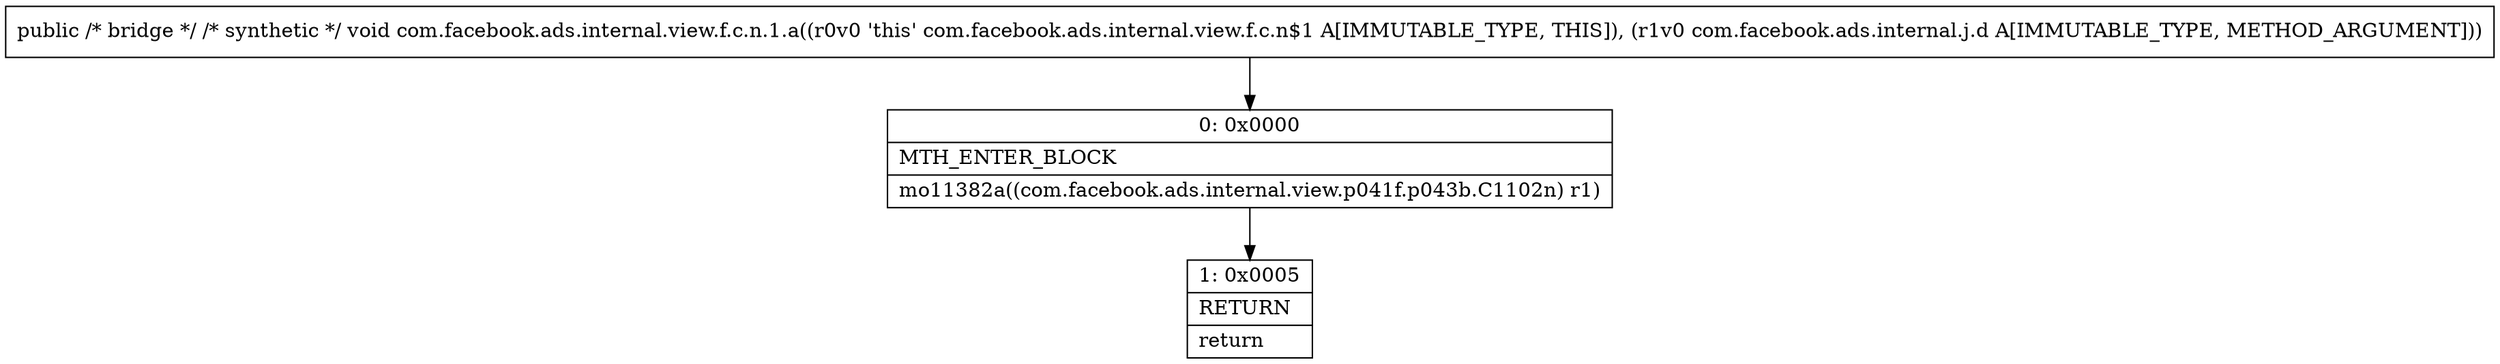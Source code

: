 digraph "CFG forcom.facebook.ads.internal.view.f.c.n.1.a(Lcom\/facebook\/ads\/internal\/j\/d;)V" {
Node_0 [shape=record,label="{0\:\ 0x0000|MTH_ENTER_BLOCK\l|mo11382a((com.facebook.ads.internal.view.p041f.p043b.C1102n) r1)\l}"];
Node_1 [shape=record,label="{1\:\ 0x0005|RETURN\l|return\l}"];
MethodNode[shape=record,label="{public \/* bridge *\/ \/* synthetic *\/ void com.facebook.ads.internal.view.f.c.n.1.a((r0v0 'this' com.facebook.ads.internal.view.f.c.n$1 A[IMMUTABLE_TYPE, THIS]), (r1v0 com.facebook.ads.internal.j.d A[IMMUTABLE_TYPE, METHOD_ARGUMENT])) }"];
MethodNode -> Node_0;
Node_0 -> Node_1;
}

